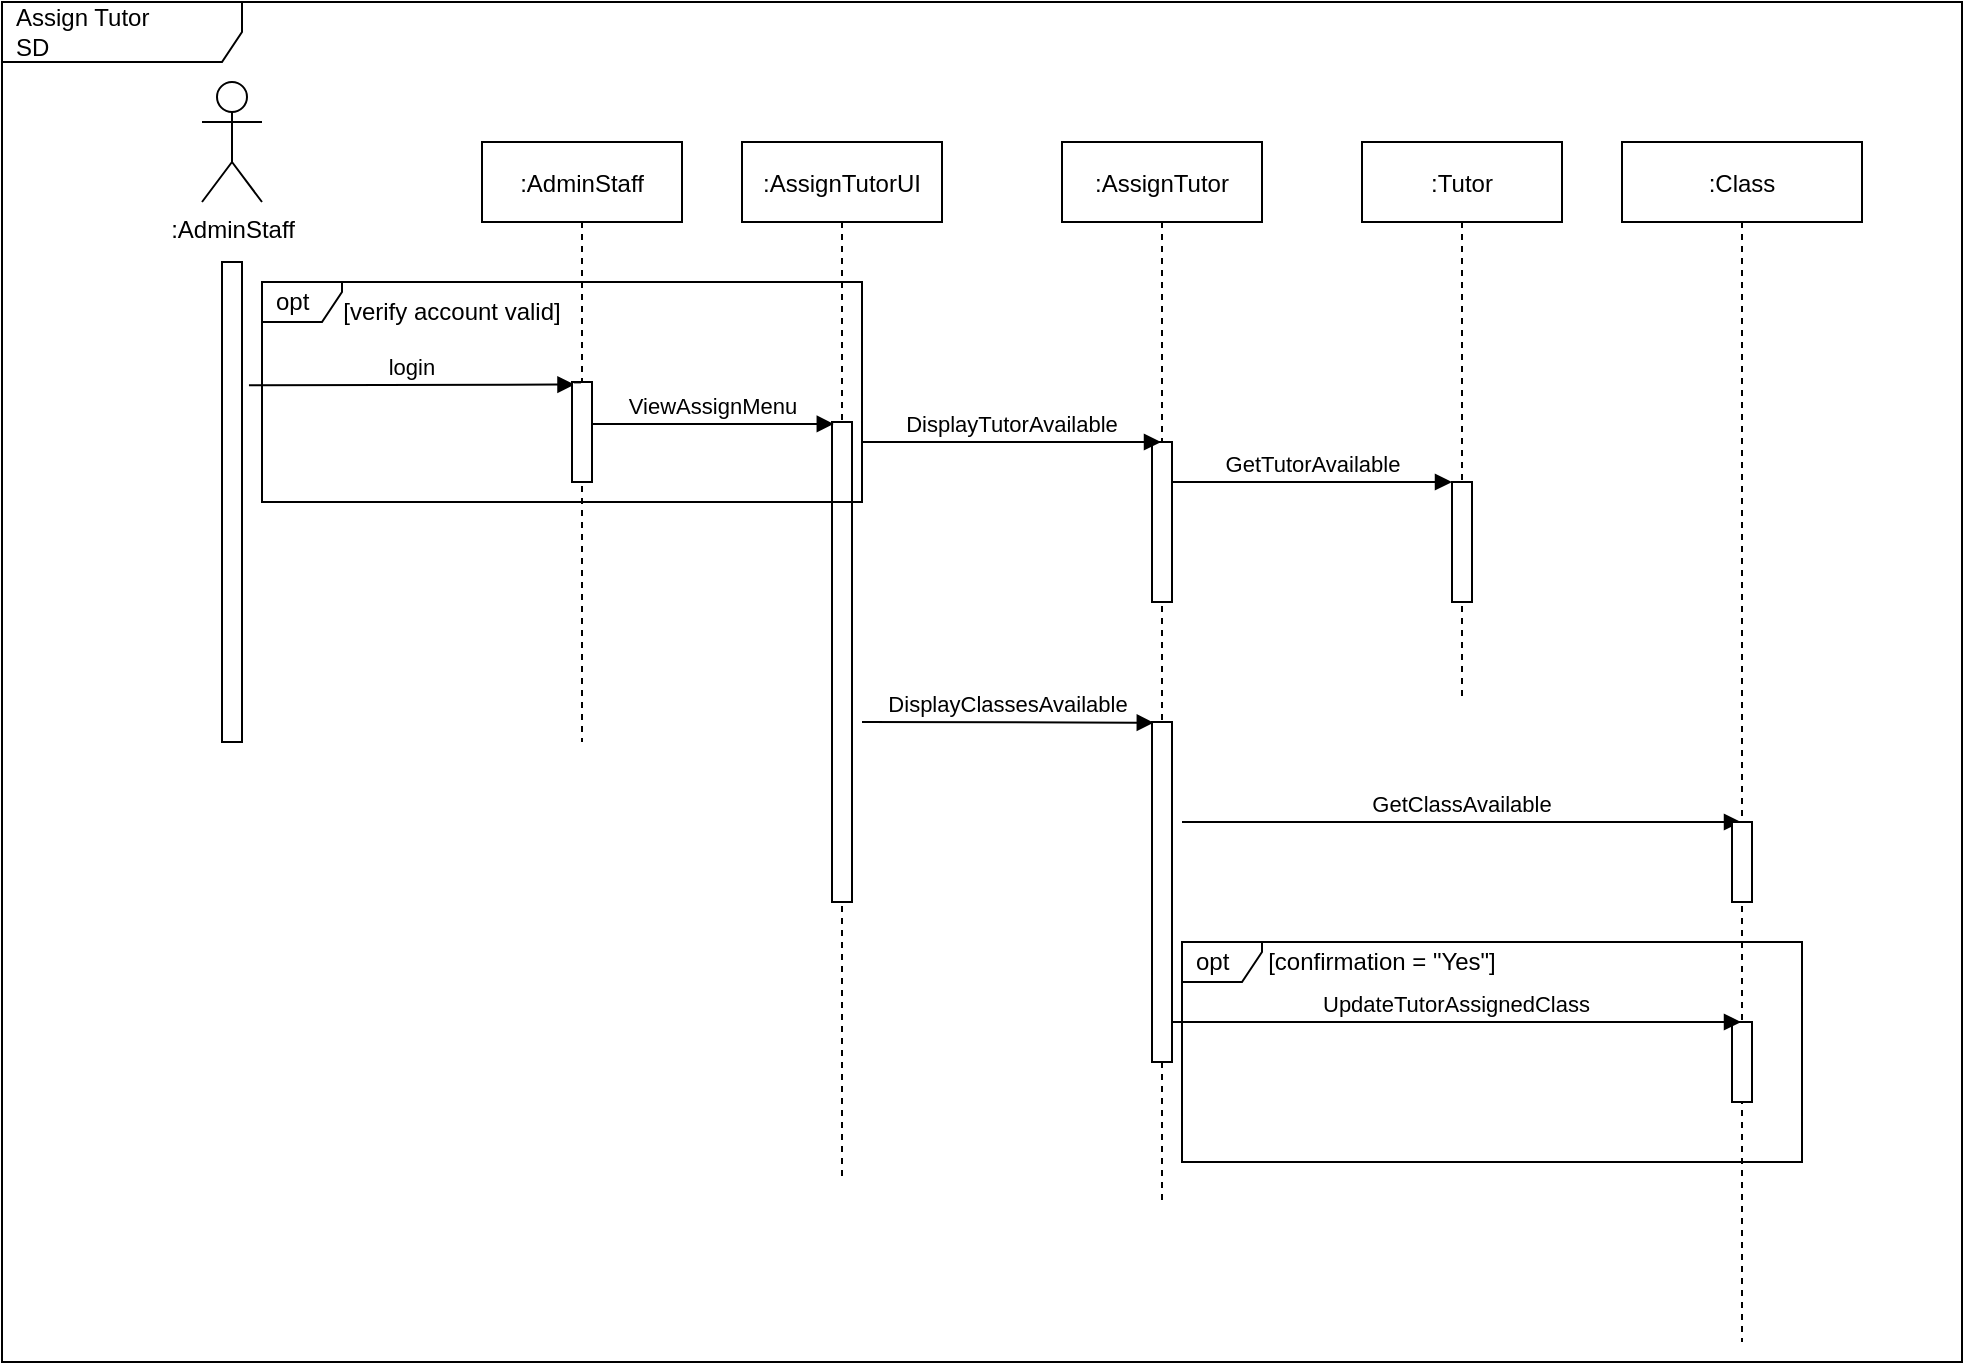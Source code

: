 <mxfile version="20.2.4" type="github">
  <diagram id="kgpKYQtTHZ0yAKxKKP6v" name="SequenceDiagram">
    <mxGraphModel dx="2523" dy="829" grid="1" gridSize="10" guides="1" tooltips="1" connect="1" arrows="1" fold="1" page="1" pageScale="1" pageWidth="850" pageHeight="1100" math="0" shadow="0">
      <root>
        <mxCell id="0" />
        <mxCell id="1" parent="0" />
        <mxCell id="3nuBFxr9cyL0pnOWT2aG-1" value=":AssignTutorUI" style="shape=umlLifeline;perimeter=lifelinePerimeter;container=1;collapsible=0;recursiveResize=0;rounded=0;shadow=0;strokeWidth=1;" parent="1" vertex="1">
          <mxGeometry x="340" y="220" width="100" height="520" as="geometry" />
        </mxCell>
        <mxCell id="3nuBFxr9cyL0pnOWT2aG-2" value="" style="points=[];perimeter=orthogonalPerimeter;rounded=0;shadow=0;strokeWidth=1;" parent="3nuBFxr9cyL0pnOWT2aG-1" vertex="1">
          <mxGeometry x="45" y="140" width="10" height="240" as="geometry" />
        </mxCell>
        <mxCell id="Yle3RPq1fGiNXhLsNRzn-1" value="opt" style="shape=umlFrame;whiteSpace=wrap;html=1;width=40;height=20;boundedLbl=1;verticalAlign=middle;align=left;spacingLeft=5;strokeColor=default;gradientColor=none;" vertex="1" parent="3nuBFxr9cyL0pnOWT2aG-1">
          <mxGeometry x="-240" y="70" width="300" height="110" as="geometry" />
        </mxCell>
        <mxCell id="3nuBFxr9cyL0pnOWT2aG-5" value=":AssignTutor" style="shape=umlLifeline;perimeter=lifelinePerimeter;container=1;collapsible=0;recursiveResize=0;rounded=0;shadow=0;strokeWidth=1;" parent="1" vertex="1">
          <mxGeometry x="500" y="220" width="100" height="530" as="geometry" />
        </mxCell>
        <mxCell id="3nuBFxr9cyL0pnOWT2aG-6" value="" style="points=[];perimeter=orthogonalPerimeter;rounded=0;shadow=0;strokeWidth=1;" parent="3nuBFxr9cyL0pnOWT2aG-5" vertex="1">
          <mxGeometry x="45" y="150" width="10" height="80" as="geometry" />
        </mxCell>
        <mxCell id="FxjTsh5WOq2ymEvseQv0-13" value="" style="points=[];perimeter=orthogonalPerimeter;rounded=0;shadow=0;strokeWidth=1;" parent="3nuBFxr9cyL0pnOWT2aG-5" vertex="1">
          <mxGeometry x="45" y="290" width="10" height="170" as="geometry" />
        </mxCell>
        <mxCell id="-9yyx69M4scqzNRc3pKy-11" value=":AdminStaff" style="shape=umlActor;verticalLabelPosition=bottom;verticalAlign=top;html=1;strokeColor=default;gradientColor=none;" parent="1" vertex="1">
          <mxGeometry x="70" y="190" width="30" height="60" as="geometry" />
        </mxCell>
        <mxCell id="-9yyx69M4scqzNRc3pKy-14" value="" style="points=[];perimeter=orthogonalPerimeter;rounded=0;shadow=0;strokeWidth=1;" parent="1" vertex="1">
          <mxGeometry x="80" y="280" width="10" height="240" as="geometry" />
        </mxCell>
        <mxCell id="-9yyx69M4scqzNRc3pKy-20" value="login" style="verticalAlign=bottom;endArrow=block;shadow=0;strokeWidth=1;exitX=1.348;exitY=0.257;exitDx=0;exitDy=0;exitPerimeter=0;entryX=0.124;entryY=0.025;entryDx=0;entryDy=0;entryPerimeter=0;" parent="1" source="-9yyx69M4scqzNRc3pKy-14" target="FxjTsh5WOq2ymEvseQv0-5" edge="1">
          <mxGeometry relative="1" as="geometry">
            <mxPoint x="130" y="290.0" as="sourcePoint" />
            <mxPoint x="230" y="320" as="targetPoint" />
          </mxGeometry>
        </mxCell>
        <mxCell id="FxjTsh5WOq2ymEvseQv0-4" value=":AdminStaff" style="shape=umlLifeline;perimeter=lifelinePerimeter;container=1;collapsible=0;recursiveResize=0;rounded=0;shadow=0;strokeWidth=1;" parent="1" vertex="1">
          <mxGeometry x="210" y="220" width="100" height="300" as="geometry" />
        </mxCell>
        <mxCell id="FxjTsh5WOq2ymEvseQv0-7" value="ViewAssignMenu" style="verticalAlign=bottom;endArrow=block;shadow=0;strokeWidth=1;entryX=0.09;entryY=0.004;entryDx=0;entryDy=0;entryPerimeter=0;startArrow=none;" parent="1" target="3nuBFxr9cyL0pnOWT2aG-2" edge="1" source="FxjTsh5WOq2ymEvseQv0-5">
          <mxGeometry relative="1" as="geometry">
            <mxPoint x="266.3" y="340" as="sourcePoint" />
            <mxPoint x="390" y="340" as="targetPoint" />
          </mxGeometry>
        </mxCell>
        <mxCell id="FxjTsh5WOq2ymEvseQv0-11" value="DisplayTutorAvailable" style="verticalAlign=bottom;endArrow=block;shadow=0;strokeWidth=1;" parent="1" target="3nuBFxr9cyL0pnOWT2aG-5" edge="1">
          <mxGeometry relative="1" as="geometry">
            <mxPoint x="400" y="370" as="sourcePoint" />
            <mxPoint x="527.4" y="369.66" as="targetPoint" />
          </mxGeometry>
        </mxCell>
        <mxCell id="FxjTsh5WOq2ymEvseQv0-39" value="DisplayClassesAvailable" style="verticalAlign=bottom;endArrow=block;shadow=0;strokeWidth=1;entryX=0.09;entryY=0.002;entryDx=0;entryDy=0;entryPerimeter=0;" parent="1" edge="1" target="FxjTsh5WOq2ymEvseQv0-13">
          <mxGeometry relative="1" as="geometry">
            <mxPoint x="400.0" y="510.0" as="sourcePoint" />
            <mxPoint x="520" y="510" as="targetPoint" />
          </mxGeometry>
        </mxCell>
        <mxCell id="Yle3RPq1fGiNXhLsNRzn-2" value="[confirmation = &quot;Yes&quot;]" style="text;html=1;strokeColor=none;fillColor=none;align=center;verticalAlign=middle;whiteSpace=wrap;rounded=0;" vertex="1" parent="1">
          <mxGeometry x="590" y="620" width="140" height="20" as="geometry" />
        </mxCell>
        <mxCell id="Yle3RPq1fGiNXhLsNRzn-14" value=":Tutor" style="shape=umlLifeline;perimeter=lifelinePerimeter;container=1;collapsible=0;recursiveResize=0;rounded=0;shadow=0;strokeWidth=1;" vertex="1" parent="1">
          <mxGeometry x="650" y="220" width="100" height="280" as="geometry" />
        </mxCell>
        <mxCell id="Yle3RPq1fGiNXhLsNRzn-16" value="" style="points=[];perimeter=orthogonalPerimeter;rounded=0;shadow=0;strokeWidth=1;" vertex="1" parent="Yle3RPq1fGiNXhLsNRzn-14">
          <mxGeometry x="45" y="170" width="10" height="60" as="geometry" />
        </mxCell>
        <mxCell id="FxjTsh5WOq2ymEvseQv0-41" value="GetClassAvailable" style="verticalAlign=bottom;endArrow=block;shadow=0;strokeWidth=1;" parent="Yle3RPq1fGiNXhLsNRzn-14" target="Yle3RPq1fGiNXhLsNRzn-19" edge="1">
          <mxGeometry relative="1" as="geometry">
            <mxPoint x="-90" y="340" as="sourcePoint" />
            <mxPoint x="-18.76" y="320.2" as="targetPoint" />
          </mxGeometry>
        </mxCell>
        <mxCell id="Yle3RPq1fGiNXhLsNRzn-17" value="GetTutorAvailable" style="verticalAlign=bottom;endArrow=block;shadow=0;strokeWidth=1;" edge="1" parent="1">
          <mxGeometry relative="1" as="geometry">
            <mxPoint x="555.5" y="390" as="sourcePoint" />
            <mxPoint x="695" y="390.0" as="targetPoint" />
          </mxGeometry>
        </mxCell>
        <mxCell id="Yle3RPq1fGiNXhLsNRzn-19" value=":Class" style="shape=umlLifeline;perimeter=lifelinePerimeter;container=1;collapsible=0;recursiveResize=0;rounded=0;shadow=0;strokeWidth=1;" vertex="1" parent="1">
          <mxGeometry x="780" y="220" width="120" height="600" as="geometry" />
        </mxCell>
        <mxCell id="Yle3RPq1fGiNXhLsNRzn-20" value="" style="points=[];perimeter=orthogonalPerimeter;rounded=0;shadow=0;strokeWidth=1;" vertex="1" parent="Yle3RPq1fGiNXhLsNRzn-19">
          <mxGeometry x="55" y="340" width="10" height="40" as="geometry" />
        </mxCell>
        <mxCell id="Yle3RPq1fGiNXhLsNRzn-29" value="" style="points=[];perimeter=orthogonalPerimeter;rounded=0;shadow=0;strokeWidth=1;" vertex="1" parent="Yle3RPq1fGiNXhLsNRzn-19">
          <mxGeometry x="55" y="440" width="10" height="40" as="geometry" />
        </mxCell>
        <mxCell id="FxjTsh5WOq2ymEvseQv0-5" value="" style="points=[];perimeter=orthogonalPerimeter;rounded=0;shadow=0;strokeWidth=1;" parent="1" vertex="1">
          <mxGeometry x="255" y="340" width="10" height="50" as="geometry" />
        </mxCell>
        <mxCell id="Yle3RPq1fGiNXhLsNRzn-22" value="" style="verticalAlign=bottom;endArrow=none;shadow=0;strokeWidth=1;entryX=0.09;entryY=0.004;entryDx=0;entryDy=0;entryPerimeter=0;" edge="1" parent="1" source="FxjTsh5WOq2ymEvseQv0-4" target="FxjTsh5WOq2ymEvseQv0-5">
          <mxGeometry relative="1" as="geometry">
            <mxPoint x="259.81" y="360.96" as="sourcePoint" />
            <mxPoint x="385.9" y="360.96" as="targetPoint" />
          </mxGeometry>
        </mxCell>
        <mxCell id="FxjTsh5WOq2ymEvseQv0-38" value="[verify account valid]" style="text;html=1;strokeColor=none;fillColor=none;align=center;verticalAlign=middle;whiteSpace=wrap;rounded=0;" parent="1" vertex="1">
          <mxGeometry x="125" y="300" width="140" height="10" as="geometry" />
        </mxCell>
        <mxCell id="Yle3RPq1fGiNXhLsNRzn-27" value="UpdateTutorAssignedClass" style="verticalAlign=bottom;endArrow=block;shadow=0;strokeWidth=1;" edge="1" parent="1" target="Yle3RPq1fGiNXhLsNRzn-19">
          <mxGeometry relative="1" as="geometry">
            <mxPoint x="555.25" y="660" as="sourcePoint" />
            <mxPoint x="844.75" y="660" as="targetPoint" />
          </mxGeometry>
        </mxCell>
        <mxCell id="FxjTsh5WOq2ymEvseQv0-26" value="opt" style="shape=umlFrame;whiteSpace=wrap;html=1;width=40;height=20;boundedLbl=1;verticalAlign=middle;align=left;spacingLeft=5;strokeColor=default;gradientColor=none;" parent="1" vertex="1">
          <mxGeometry x="560" y="620" width="310" height="110" as="geometry" />
        </mxCell>
        <mxCell id="Yle3RPq1fGiNXhLsNRzn-30" value="Assign Tutor&lt;br&gt;SD" style="shape=umlFrame;whiteSpace=wrap;html=1;width=120;height=30;boundedLbl=1;verticalAlign=middle;align=left;spacingLeft=5;" vertex="1" parent="1">
          <mxGeometry x="-30" y="150" width="980" height="680" as="geometry" />
        </mxCell>
      </root>
    </mxGraphModel>
  </diagram>
</mxfile>
